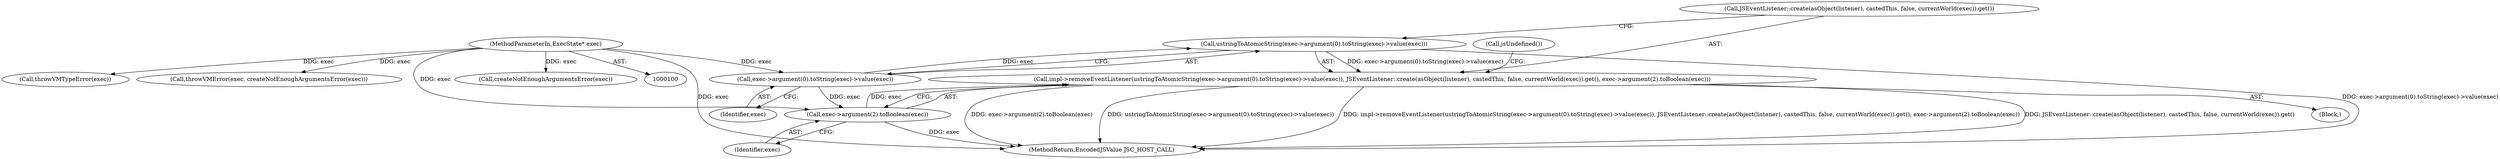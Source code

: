 digraph "0_Chrome_b944f670bb7a8a919daac497a4ea0536c954c201_49@API" {
"1000147" [label="(Call,impl->removeEventListener(ustringToAtomicString(exec->argument(0).toString(exec)->value(exec)), JSEventListener::create(asObject(listener), castedThis, false, currentWorld(exec)).get(), exec->argument(2).toBoolean(exec)))"];
"1000148" [label="(Call,ustringToAtomicString(exec->argument(0).toString(exec)->value(exec)))"];
"1000149" [label="(Call,exec->argument(0).toString(exec)->value(exec))"];
"1000101" [label="(MethodParameterIn,ExecState* exec)"];
"1000152" [label="(Call,exec->argument(2).toBoolean(exec))"];
"1000153" [label="(Identifier,exec)"];
"1000148" [label="(Call,ustringToAtomicString(exec->argument(0).toString(exec)->value(exec)))"];
"1000113" [label="(Call,throwVMTypeError(exec))"];
"1000150" [label="(Identifier,exec)"];
"1000147" [label="(Call,impl->removeEventListener(ustringToAtomicString(exec->argument(0).toString(exec)->value(exec)), JSEventListener::create(asObject(listener), castedThis, false, currentWorld(exec)).get(), exec->argument(2).toBoolean(exec)))"];
"1000101" [label="(MethodParameterIn,ExecState* exec)"];
"1000132" [label="(Call,throwVMError(exec, createNotEnoughArgumentsError(exec)))"];
"1000156" [label="(Call,jsUndefined())"];
"1000149" [label="(Call,exec->argument(0).toString(exec)->value(exec))"];
"1000151" [label="(Call,JSEventListener::create(asObject(listener), castedThis, false, currentWorld(exec)).get())"];
"1000157" [label="(MethodReturn,EncodedJSValue JSC_HOST_CALL)"];
"1000152" [label="(Call,exec->argument(2).toBoolean(exec))"];
"1000102" [label="(Block,)"];
"1000134" [label="(Call,createNotEnoughArgumentsError(exec))"];
"1000147" -> "1000102"  [label="AST: "];
"1000147" -> "1000152"  [label="CFG: "];
"1000148" -> "1000147"  [label="AST: "];
"1000151" -> "1000147"  [label="AST: "];
"1000152" -> "1000147"  [label="AST: "];
"1000156" -> "1000147"  [label="CFG: "];
"1000147" -> "1000157"  [label="DDG: JSEventListener::create(asObject(listener), castedThis, false, currentWorld(exec)).get()"];
"1000147" -> "1000157"  [label="DDG: exec->argument(2).toBoolean(exec)"];
"1000147" -> "1000157"  [label="DDG: ustringToAtomicString(exec->argument(0).toString(exec)->value(exec))"];
"1000147" -> "1000157"  [label="DDG: impl->removeEventListener(ustringToAtomicString(exec->argument(0).toString(exec)->value(exec)), JSEventListener::create(asObject(listener), castedThis, false, currentWorld(exec)).get(), exec->argument(2).toBoolean(exec))"];
"1000148" -> "1000147"  [label="DDG: exec->argument(0).toString(exec)->value(exec)"];
"1000152" -> "1000147"  [label="DDG: exec"];
"1000148" -> "1000149"  [label="CFG: "];
"1000149" -> "1000148"  [label="AST: "];
"1000151" -> "1000148"  [label="CFG: "];
"1000148" -> "1000157"  [label="DDG: exec->argument(0).toString(exec)->value(exec)"];
"1000149" -> "1000148"  [label="DDG: exec"];
"1000149" -> "1000150"  [label="CFG: "];
"1000150" -> "1000149"  [label="AST: "];
"1000101" -> "1000149"  [label="DDG: exec"];
"1000149" -> "1000152"  [label="DDG: exec"];
"1000101" -> "1000100"  [label="AST: "];
"1000101" -> "1000157"  [label="DDG: exec"];
"1000101" -> "1000113"  [label="DDG: exec"];
"1000101" -> "1000132"  [label="DDG: exec"];
"1000101" -> "1000134"  [label="DDG: exec"];
"1000101" -> "1000152"  [label="DDG: exec"];
"1000152" -> "1000153"  [label="CFG: "];
"1000153" -> "1000152"  [label="AST: "];
"1000152" -> "1000157"  [label="DDG: exec"];
}
